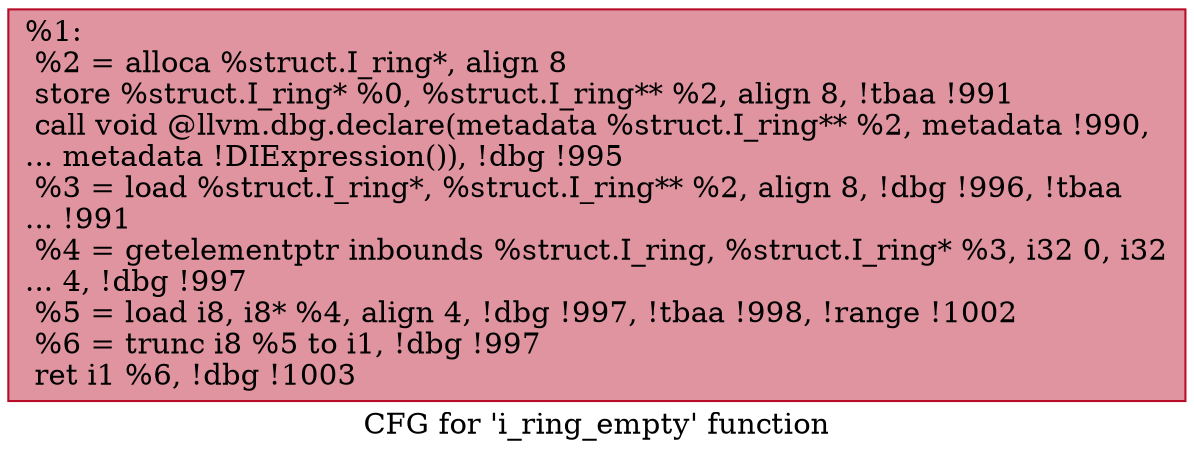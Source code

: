 digraph "CFG for 'i_ring_empty' function" {
	label="CFG for 'i_ring_empty' function";

	Node0x250d7c0 [shape=record,color="#b70d28ff", style=filled, fillcolor="#b70d2870",label="{%1:\l  %2 = alloca %struct.I_ring*, align 8\l  store %struct.I_ring* %0, %struct.I_ring** %2, align 8, !tbaa !991\l  call void @llvm.dbg.declare(metadata %struct.I_ring** %2, metadata !990,\l... metadata !DIExpression()), !dbg !995\l  %3 = load %struct.I_ring*, %struct.I_ring** %2, align 8, !dbg !996, !tbaa\l... !991\l  %4 = getelementptr inbounds %struct.I_ring, %struct.I_ring* %3, i32 0, i32\l... 4, !dbg !997\l  %5 = load i8, i8* %4, align 4, !dbg !997, !tbaa !998, !range !1002\l  %6 = trunc i8 %5 to i1, !dbg !997\l  ret i1 %6, !dbg !1003\l}"];
}

